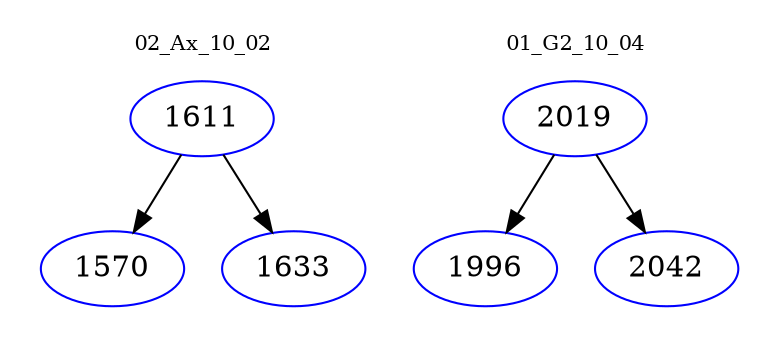 digraph{
subgraph cluster_0 {
color = white
label = "02_Ax_10_02";
fontsize=10;
T0_1611 [label="1611", color="blue"]
T0_1611 -> T0_1570 [color="black"]
T0_1570 [label="1570", color="blue"]
T0_1611 -> T0_1633 [color="black"]
T0_1633 [label="1633", color="blue"]
}
subgraph cluster_1 {
color = white
label = "01_G2_10_04";
fontsize=10;
T1_2019 [label="2019", color="blue"]
T1_2019 -> T1_1996 [color="black"]
T1_1996 [label="1996", color="blue"]
T1_2019 -> T1_2042 [color="black"]
T1_2042 [label="2042", color="blue"]
}
}
